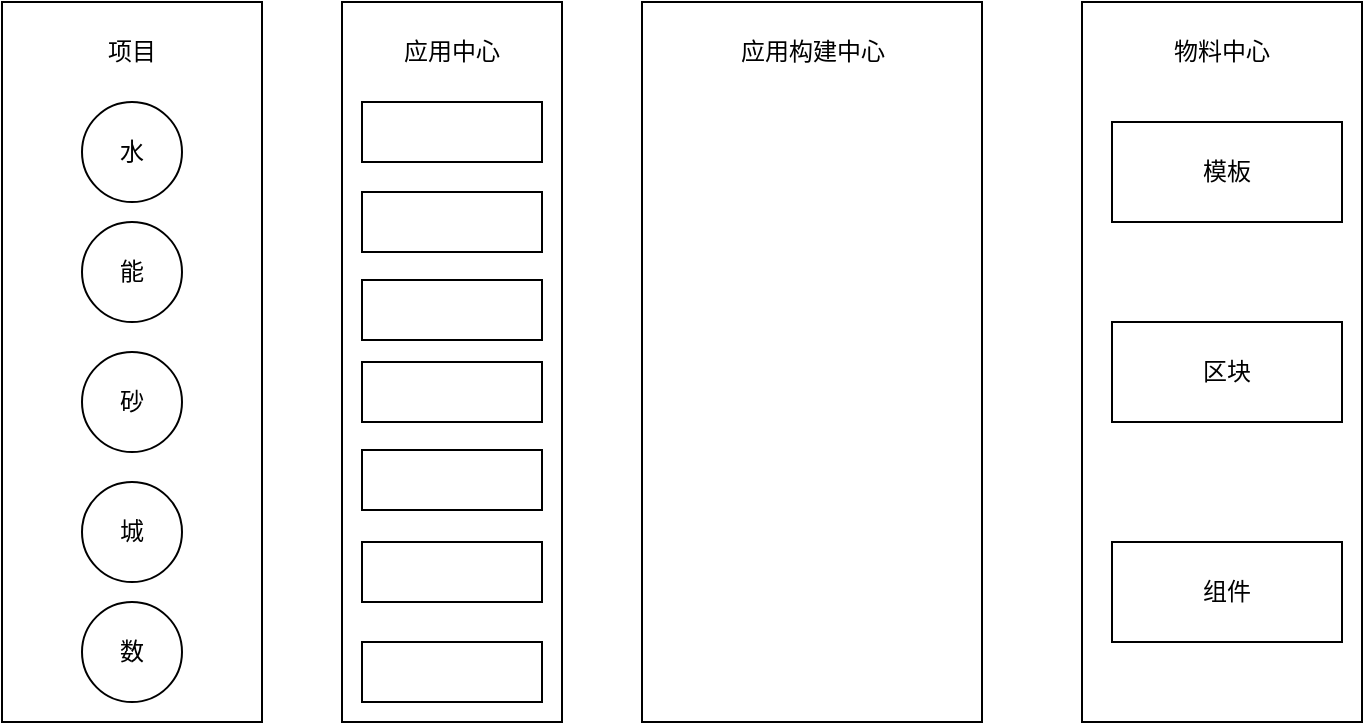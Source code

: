 <mxfile version="24.0.7" type="github">
  <diagram name="第 1 页" id="046weU8yn_X5KZRcPLGz">
    <mxGraphModel dx="1434" dy="790" grid="1" gridSize="10" guides="1" tooltips="1" connect="1" arrows="1" fold="1" page="1" pageScale="1" pageWidth="827" pageHeight="1169" math="0" shadow="0">
      <root>
        <mxCell id="0" />
        <mxCell id="1" parent="0" />
        <mxCell id="bABVe3KoeNP1Av6NC0rt-2" value="" style="rounded=0;whiteSpace=wrap;html=1;" vertex="1" parent="1">
          <mxGeometry x="610" y="200" width="140" height="360" as="geometry" />
        </mxCell>
        <mxCell id="bABVe3KoeNP1Av6NC0rt-3" value="" style="rounded=0;whiteSpace=wrap;html=1;" vertex="1" parent="1">
          <mxGeometry x="390" y="200" width="170" height="360" as="geometry" />
        </mxCell>
        <mxCell id="bABVe3KoeNP1Av6NC0rt-4" value="" style="rounded=0;whiteSpace=wrap;html=1;" vertex="1" parent="1">
          <mxGeometry x="70" y="200" width="130" height="360" as="geometry" />
        </mxCell>
        <mxCell id="bABVe3KoeNP1Av6NC0rt-10" value="物料中心" style="text;html=1;align=center;verticalAlign=middle;whiteSpace=wrap;rounded=0;" vertex="1" parent="1">
          <mxGeometry x="650" y="210" width="60" height="30" as="geometry" />
        </mxCell>
        <mxCell id="bABVe3KoeNP1Av6NC0rt-11" value="模板" style="rounded=0;whiteSpace=wrap;html=1;" vertex="1" parent="1">
          <mxGeometry x="625" y="260" width="115" height="50" as="geometry" />
        </mxCell>
        <mxCell id="bABVe3KoeNP1Av6NC0rt-12" value="区块" style="rounded=0;whiteSpace=wrap;html=1;" vertex="1" parent="1">
          <mxGeometry x="625" y="360" width="115" height="50" as="geometry" />
        </mxCell>
        <mxCell id="bABVe3KoeNP1Av6NC0rt-13" value="组件" style="rounded=0;whiteSpace=wrap;html=1;" vertex="1" parent="1">
          <mxGeometry x="625" y="470" width="115" height="50" as="geometry" />
        </mxCell>
        <mxCell id="bABVe3KoeNP1Av6NC0rt-14" value="水" style="ellipse;whiteSpace=wrap;html=1;aspect=fixed;" vertex="1" parent="1">
          <mxGeometry x="110" y="250" width="50" height="50" as="geometry" />
        </mxCell>
        <mxCell id="bABVe3KoeNP1Av6NC0rt-15" value="能" style="ellipse;whiteSpace=wrap;html=1;aspect=fixed;" vertex="1" parent="1">
          <mxGeometry x="110" y="310" width="50" height="50" as="geometry" />
        </mxCell>
        <mxCell id="bABVe3KoeNP1Av6NC0rt-16" value="砂" style="ellipse;whiteSpace=wrap;html=1;aspect=fixed;" vertex="1" parent="1">
          <mxGeometry x="110" y="375" width="50" height="50" as="geometry" />
        </mxCell>
        <mxCell id="bABVe3KoeNP1Av6NC0rt-17" value="城" style="ellipse;whiteSpace=wrap;html=1;aspect=fixed;" vertex="1" parent="1">
          <mxGeometry x="110" y="440" width="50" height="50" as="geometry" />
        </mxCell>
        <mxCell id="bABVe3KoeNP1Av6NC0rt-18" value="数" style="ellipse;whiteSpace=wrap;html=1;aspect=fixed;" vertex="1" parent="1">
          <mxGeometry x="110" y="500" width="50" height="50" as="geometry" />
        </mxCell>
        <mxCell id="bABVe3KoeNP1Av6NC0rt-19" value="项目" style="text;html=1;align=center;verticalAlign=middle;whiteSpace=wrap;rounded=0;" vertex="1" parent="1">
          <mxGeometry x="105" y="210" width="60" height="30" as="geometry" />
        </mxCell>
        <mxCell id="bABVe3KoeNP1Av6NC0rt-20" value="" style="rounded=0;whiteSpace=wrap;html=1;" vertex="1" parent="1">
          <mxGeometry x="240" y="200" width="110" height="360" as="geometry" />
        </mxCell>
        <mxCell id="bABVe3KoeNP1Av6NC0rt-21" value="应用中心" style="text;html=1;align=center;verticalAlign=middle;whiteSpace=wrap;rounded=0;" vertex="1" parent="1">
          <mxGeometry x="265" y="210" width="60" height="30" as="geometry" />
        </mxCell>
        <mxCell id="bABVe3KoeNP1Av6NC0rt-22" value="应用构建中心" style="text;html=1;align=center;verticalAlign=middle;whiteSpace=wrap;rounded=0;" vertex="1" parent="1">
          <mxGeometry x="432.5" y="210" width="85" height="30" as="geometry" />
        </mxCell>
        <mxCell id="bABVe3KoeNP1Av6NC0rt-23" value="" style="rounded=0;whiteSpace=wrap;html=1;" vertex="1" parent="1">
          <mxGeometry x="250" y="250" width="90" height="30" as="geometry" />
        </mxCell>
        <mxCell id="bABVe3KoeNP1Av6NC0rt-24" value="" style="rounded=0;whiteSpace=wrap;html=1;" vertex="1" parent="1">
          <mxGeometry x="250" y="295" width="90" height="30" as="geometry" />
        </mxCell>
        <mxCell id="bABVe3KoeNP1Av6NC0rt-25" value="" style="rounded=0;whiteSpace=wrap;html=1;" vertex="1" parent="1">
          <mxGeometry x="250" y="339" width="90" height="30" as="geometry" />
        </mxCell>
        <mxCell id="bABVe3KoeNP1Av6NC0rt-26" value="" style="rounded=0;whiteSpace=wrap;html=1;" vertex="1" parent="1">
          <mxGeometry x="250" y="380" width="90" height="30" as="geometry" />
        </mxCell>
        <mxCell id="bABVe3KoeNP1Av6NC0rt-27" value="" style="rounded=0;whiteSpace=wrap;html=1;" vertex="1" parent="1">
          <mxGeometry x="250" y="424" width="90" height="30" as="geometry" />
        </mxCell>
        <mxCell id="bABVe3KoeNP1Av6NC0rt-28" value="" style="rounded=0;whiteSpace=wrap;html=1;" vertex="1" parent="1">
          <mxGeometry x="250" y="470" width="90" height="30" as="geometry" />
        </mxCell>
        <mxCell id="bABVe3KoeNP1Av6NC0rt-29" value="" style="rounded=0;whiteSpace=wrap;html=1;" vertex="1" parent="1">
          <mxGeometry x="250" y="520" width="90" height="30" as="geometry" />
        </mxCell>
      </root>
    </mxGraphModel>
  </diagram>
</mxfile>
